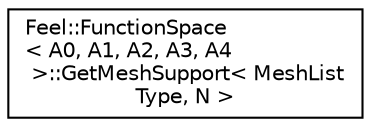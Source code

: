 digraph "Graphical Class Hierarchy"
{
 // LATEX_PDF_SIZE
  edge [fontname="Helvetica",fontsize="10",labelfontname="Helvetica",labelfontsize="10"];
  node [fontname="Helvetica",fontsize="10",shape=record];
  rankdir="LR";
  Node0 [label="Feel::FunctionSpace\l\< A0, A1, A2, A3, A4\l \>::GetMeshSupport\< MeshList\lType, N \>",height=0.2,width=0.4,color="black", fillcolor="white", style="filled",URL="$structFeel_1_1FunctionSpace_1_1GetMeshSupport.html",tooltip=" "];
}
